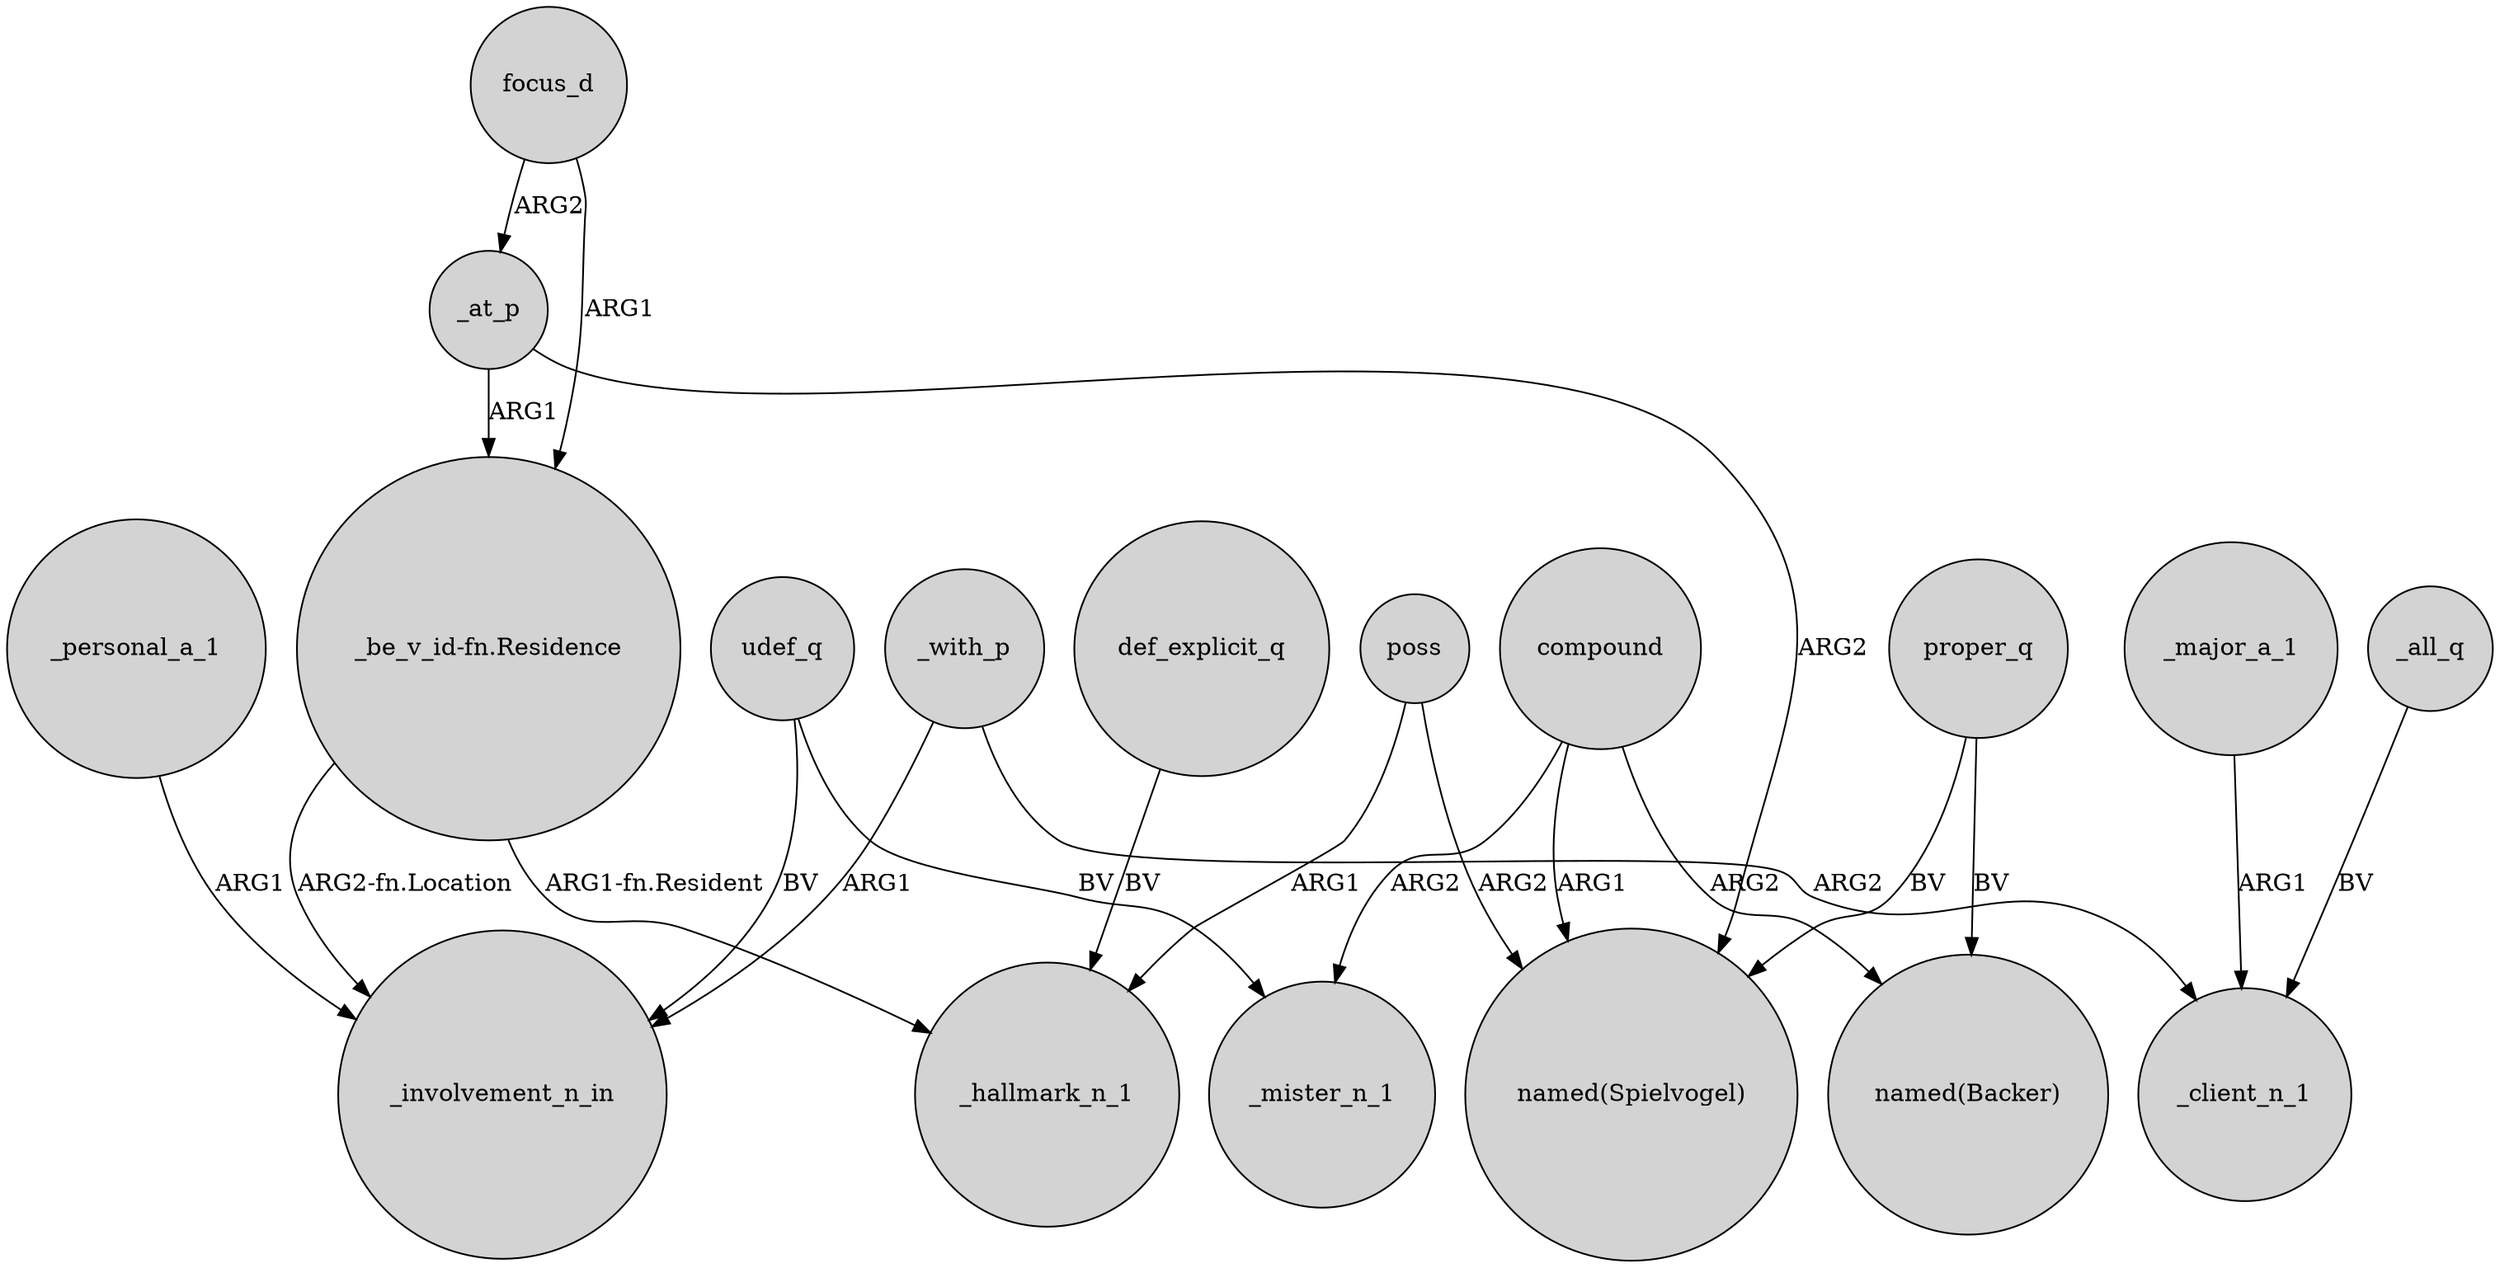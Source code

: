 digraph {
	node [shape=circle style=filled]
	_with_p -> _involvement_n_in [label=ARG1]
	poss -> "named(Spielvogel)" [label=ARG2]
	compound -> _mister_n_1 [label=ARG2]
	udef_q -> _involvement_n_in [label=BV]
	poss -> _hallmark_n_1 [label=ARG1]
	compound -> "named(Backer)" [label=ARG2]
	_at_p -> "named(Spielvogel)" [label=ARG2]
	udef_q -> _mister_n_1 [label=BV]
	_major_a_1 -> _client_n_1 [label=ARG1]
	focus_d -> _at_p [label=ARG2]
	_personal_a_1 -> _involvement_n_in [label=ARG1]
	def_explicit_q -> _hallmark_n_1 [label=BV]
	_at_p -> "_be_v_id-fn.Residence" [label=ARG1]
	"_be_v_id-fn.Residence" -> _involvement_n_in [label="ARG2-fn.Location"]
	proper_q -> "named(Spielvogel)" [label=BV]
	_all_q -> _client_n_1 [label=BV]
	compound -> "named(Spielvogel)" [label=ARG1]
	"_be_v_id-fn.Residence" -> _hallmark_n_1 [label="ARG1-fn.Resident"]
	_with_p -> _client_n_1 [label=ARG2]
	proper_q -> "named(Backer)" [label=BV]
	focus_d -> "_be_v_id-fn.Residence" [label=ARG1]
}
